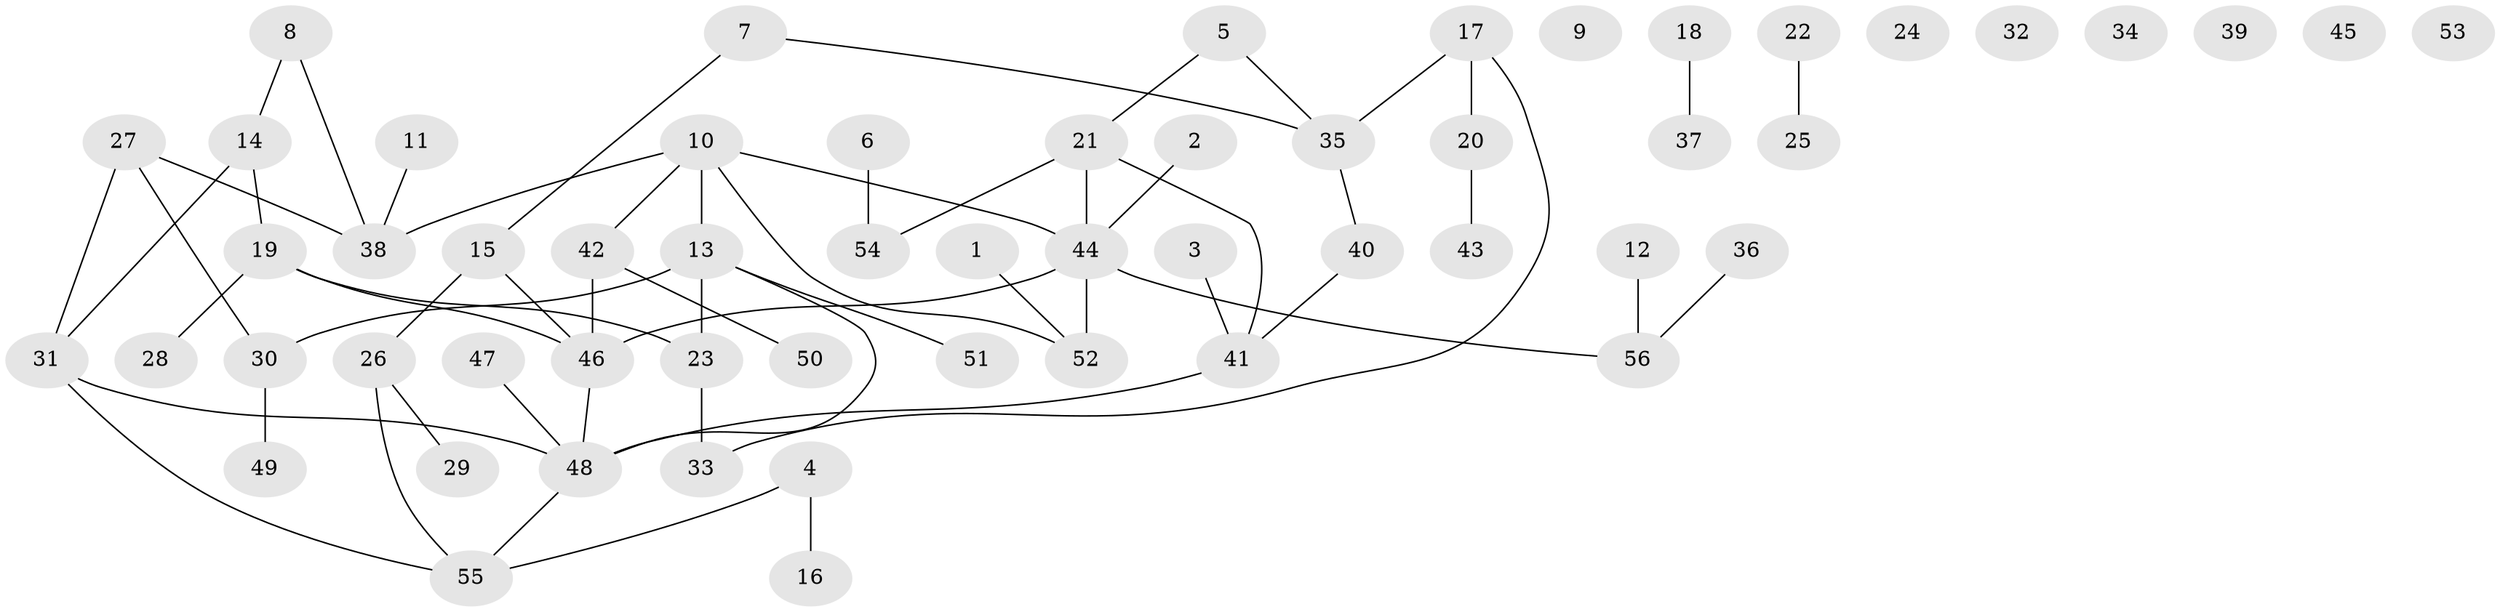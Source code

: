 // Generated by graph-tools (version 1.1) at 2025/00/03/09/25 03:00:46]
// undirected, 56 vertices, 60 edges
graph export_dot {
graph [start="1"]
  node [color=gray90,style=filled];
  1;
  2;
  3;
  4;
  5;
  6;
  7;
  8;
  9;
  10;
  11;
  12;
  13;
  14;
  15;
  16;
  17;
  18;
  19;
  20;
  21;
  22;
  23;
  24;
  25;
  26;
  27;
  28;
  29;
  30;
  31;
  32;
  33;
  34;
  35;
  36;
  37;
  38;
  39;
  40;
  41;
  42;
  43;
  44;
  45;
  46;
  47;
  48;
  49;
  50;
  51;
  52;
  53;
  54;
  55;
  56;
  1 -- 52;
  2 -- 44;
  3 -- 41;
  4 -- 16;
  4 -- 55;
  5 -- 21;
  5 -- 35;
  6 -- 54;
  7 -- 15;
  7 -- 35;
  8 -- 14;
  8 -- 38;
  10 -- 13;
  10 -- 38;
  10 -- 42;
  10 -- 44;
  10 -- 52;
  11 -- 38;
  12 -- 56;
  13 -- 23;
  13 -- 30;
  13 -- 48;
  13 -- 51;
  14 -- 19;
  14 -- 31;
  15 -- 26;
  15 -- 46;
  17 -- 20;
  17 -- 33;
  17 -- 35;
  18 -- 37;
  19 -- 23;
  19 -- 28;
  19 -- 46;
  20 -- 43;
  21 -- 41;
  21 -- 44;
  21 -- 54;
  22 -- 25;
  23 -- 33;
  26 -- 29;
  26 -- 55;
  27 -- 30;
  27 -- 31;
  27 -- 38;
  30 -- 49;
  31 -- 48;
  31 -- 55;
  35 -- 40;
  36 -- 56;
  40 -- 41;
  41 -- 48;
  42 -- 46;
  42 -- 50;
  44 -- 46;
  44 -- 52;
  44 -- 56;
  46 -- 48;
  47 -- 48;
  48 -- 55;
}
